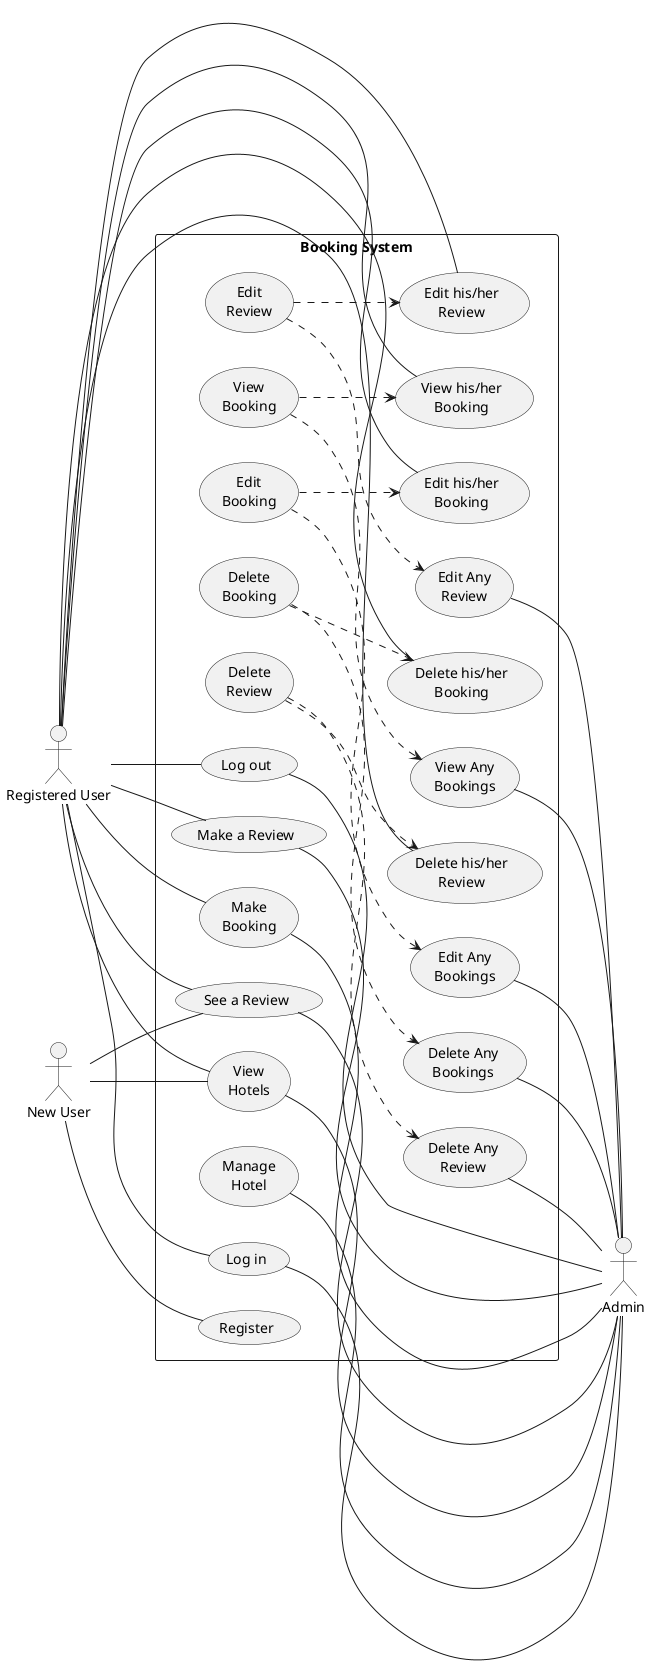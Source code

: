 @startuml Hotel Booking System Use Case Diagram
left to right direction

rectangle "Booking System" as BookingSystem{
    usecase "Register" as register
    usecase "View\nHotels" as viewHotels
    usecase "Make\nBooking" as makeBooking
    usecase "Manage\nHotel" as manageHotel
    usecase "Log in" as login
    usecase "Log out" as logout
    usecase "View\nBooking" as viewBooking
    usecase "View his/her\nBooking" as viewUserBooking
    usecase "View Any\nBookings" as viewAllBooking
    usecase "Edit\nBooking" as editBooking
    usecase "Edit his/her\nBooking" as editUserBooking
    usecase "Edit Any\nBookings" as editAllBooking
    usecase "Delete\nBooking" as deleteBooking
    usecase "Delete his/her\nBooking" as deleteUserBooking
    usecase "Delete Any\nBookings" as deleteAllBooking
    usecase "See a Review" as seeReview
    usecase "Make a Review" as makeReview
    usecase "Edit\nReview" as editReview
    usecase "Edit his/her\nReview" as editUserReview
    usecase "Edit Any\nReview" as editAllReview
    usecase "Delete\nReview" as deleteReview
    usecase "Delete his/her\nReview" as deleteUserReview
    usecase "Delete Any\nReview" as deleteAllReview
}

viewBooking ..> viewUserBooking
viewBooking ..> viewAllBooking
editBooking ..> editUserBooking
editBooking ..> editAllBooking 
deleteBooking ..> deleteUserBooking
deleteBooking ..> deleteAllBooking 
editReview ..> editAllReview
editReview ..> editUserReview
deleteReview ..> deleteUserReview
deleteReview ..> deleteAllReview


actor "New User" as Nuser
Nuser -- viewHotels
Nuser -- register
Nuser -- seeReview

actor "Registered User" as user
user -- viewHotels
user -- makeBooking
user -- logout
user--login
user -- viewUserBooking
user -- editUserBooking
user -- deleteUserBooking
user -- makeReview
user --seeReview
user - editUserReview
user -- deleteUserReview

actor "Admin" as admin
viewHotels -- admin
makeBooking -- admin
manageHotel -- admin
logout -- admin
login -- admin
viewAllBooking -- admin
editAllBooking -- admin
deleteAllBooking -- admin
makeReview -- admin
seeReview -- admin
editAllReview -- admin
deleteAllReview -- admin

@enduml